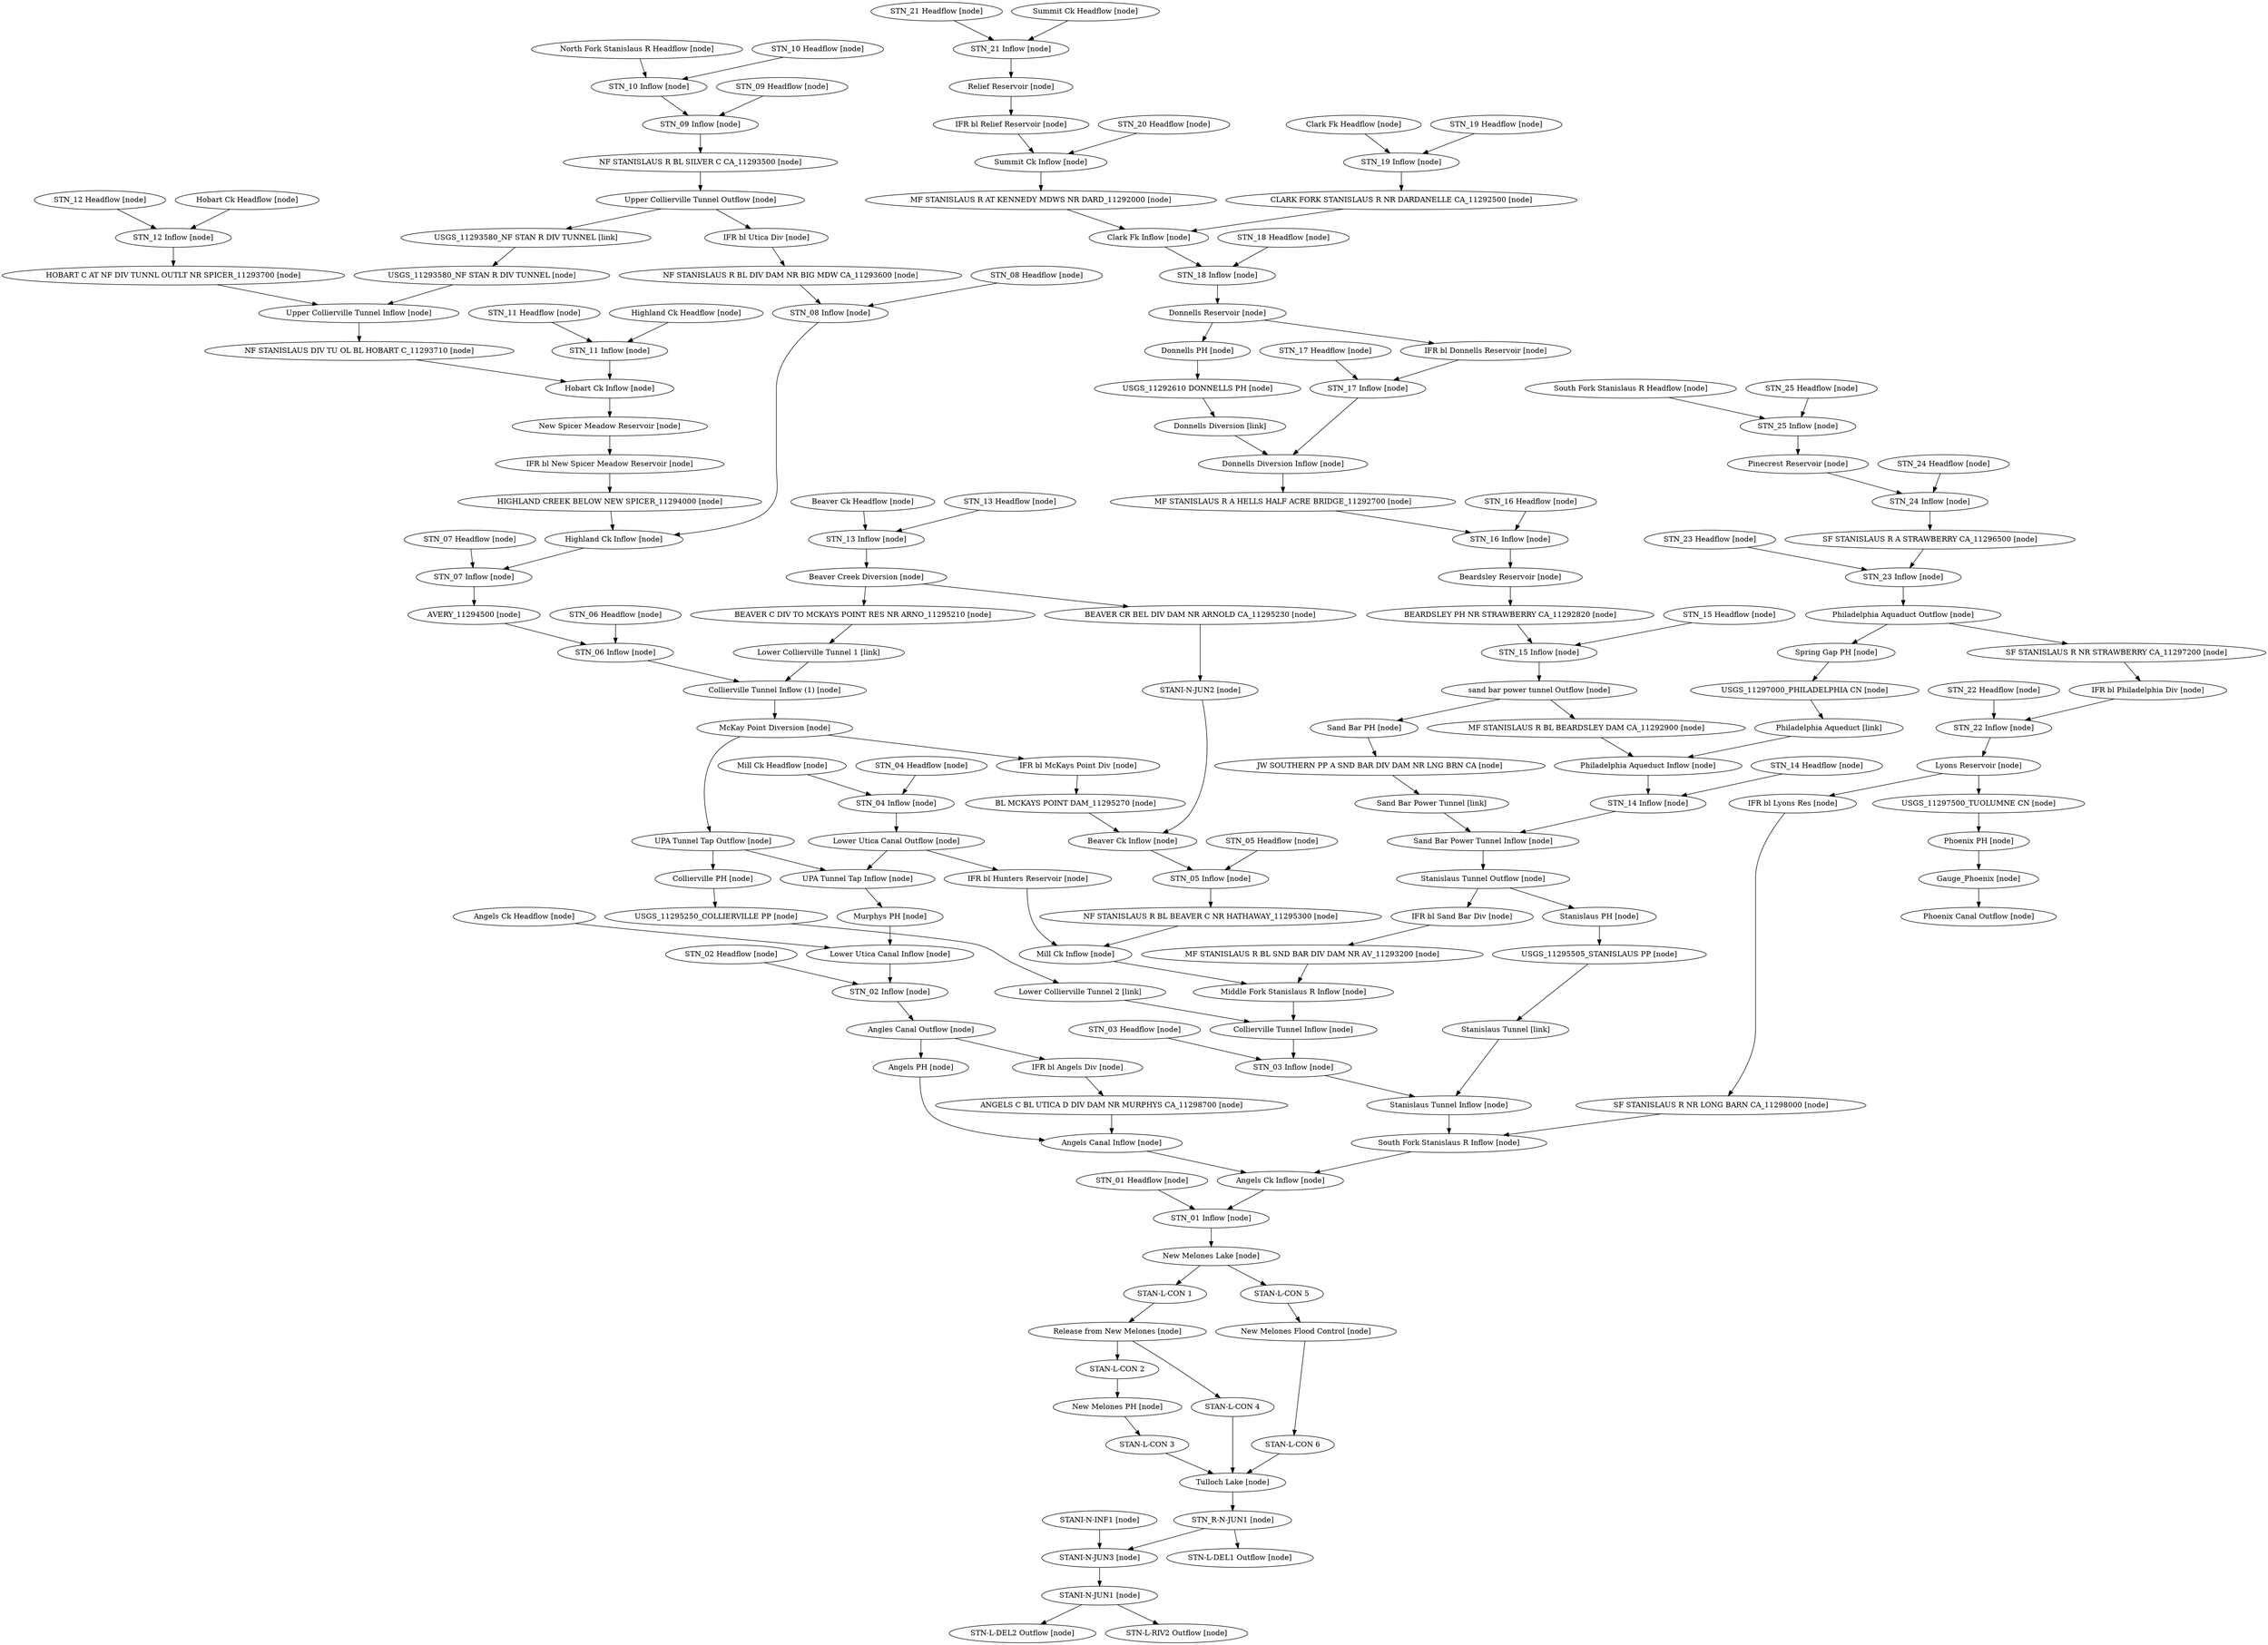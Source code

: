 // System
digraph {
	"Angels Canal Inflow [node]" -> "Angels Ck Inflow [node]"
	"STANI-N-JUN2 [node]" -> "Beaver Ck Inflow [node]"
	"Angles Canal Outflow [node]" -> "Angels PH [node]"
	"ANGELS C BL UTICA D DIV DAM NR MURPHYS CA_11298700 [node]" -> "Angels Canal Inflow [node]"
	"Angels Ck Headflow [node]" -> "Lower Utica Canal Inflow [node]"
	"Angels PH [node]" -> "Angels Canal Inflow [node]"
	"Angles Canal Outflow [node]" -> "IFR bl Angels Div [node]"
	"STN_16 Inflow [node]" -> "Beardsley Reservoir [node]"
	"Beaver Ck Headflow [node]" -> "STN_13 Inflow [node]"
	"Collierville Tunnel Inflow (1) [node]" -> "McKay Point Diversion [node]"
	"Beaver Creek Diversion [node]" -> "BEAVER CR BEL DIV DAM NR ARNOLD CA_11295230 [node]"
	"Clark Fk Headflow [node]" -> "STN_19 Inflow [node]"
	"Clark Fk Inflow [node]" -> "STN_18 Inflow [node]"
	"Collierville PH [node]" -> "USGS_11295250_COLLIERVILLE PP [node]"
	"STN_03 Inflow [node]" -> "Stanislaus Tunnel Inflow [node]"
	"STN_07 Inflow [node]" -> "AVERY_11294500 [node]"
	"Donnells Reservoir [node]" -> "Donnells PH [node]"
	"Donnells Diversion Inflow [node]" -> "MF STANISLAUS R A HELLS HALF ACRE BRIDGE_11292700 [node]"
	"Donnells PH [node]" -> "USGS_11292610 DONNELLS PH [node]"
	"Donnells Reservoir [node]" -> "IFR bl Donnells Reservoir [node]"
	"Highland Ck Headflow [node]" -> "STN_11 Inflow [node]"
	"NF STANISLAUS R BL DIV DAM NR BIG MDW CA_11293600 [node]" -> "STN_08 Inflow [node]"
	"Hobart Ck Headflow [node]" -> "STN_12 Inflow [node]"
	"Hobart Ck Inflow [node]" -> "New Spicer Meadow Reservoir [node]"
	"Phoenix PH [node]" -> "Gauge_Phoenix [node]"
	"IFR bl Angels Div [node]" -> "ANGELS C BL UTICA D DIV DAM NR MURPHYS CA_11298700 [node]"
	"IFR bl Donnells Reservoir [node]" -> "STN_17 Inflow [node]"
	"IFR bl Hunters Reservoir [node]" -> "Mill Ck Inflow [node]"
	"STN_22 Inflow [node]" -> "Lyons Reservoir [node]"
	"STN_06 Inflow [node]" -> "Collierville Tunnel Inflow (1) [node]"
	"IFR bl New Spicer Meadow Reservoir [node]" -> "HIGHLAND CREEK BELOW NEW SPICER_11294000 [node]"
	"Philadelphia Aquaduct Outflow [node]" -> "SF STANISLAUS R NR STRAWBERRY CA_11297200 [node]"
	"IFR bl Relief Reservoir [node]" -> "Summit Ck Inflow [node]"
	"STN_14 Inflow [node]" -> "Sand Bar Power Tunnel Inflow [node]"
	"Upper Collierville Tunnel Outflow [node]" -> "IFR bl Utica Div [node]"
	"Beaver Creek Diversion [node]" -> "BEAVER C DIV TO MCKAYS POINT RES NR ARNO_11295210 [node]"
	"McKay Point Diversion [node]" -> "UPA Tunnel Tap Outflow [node]"
	"Lower Utica Canal Outflow [node]" -> "UPA Tunnel Tap Inflow [node]"
	"Lower Utica Canal Inflow [node]" -> "STN_02 Inflow [node]"
	"Lower Utica Canal Outflow [node]" -> "IFR bl Hunters Reservoir [node]"
	"IFR bl Philadelphia Div [node]" -> "STN_22 Inflow [node]"
	"AVERY_11294500 [node]" -> "STN_06 Inflow [node]"
	"Summit Ck Inflow [node]" -> "MF STANISLAUS R AT KENNEDY MDWS NR DARD_11292000 [node]"
	"Collierville Tunnel Inflow [node]" -> "STN_03 Inflow [node]"
	"Mill Ck Headflow [node]" -> "STN_04 Inflow [node]"
	"IFR bl McKays Point Div [node]" -> "BL MCKAYS POINT DAM_11295270 [node]"
	"Murphys PH [node]" -> "Lower Utica Canal Inflow [node]"
	"New Spicer Meadow Reservoir [node]" -> "IFR bl New Spicer Meadow Reservoir [node]"
	"North Fork Stanislaus R Headflow [node]" -> "STN_10 Inflow [node]"
	"STN_23 Inflow [node]" -> "Philadelphia Aquaduct Outflow [node]"
	"Philadelphia Aquaduct Outflow [node]" -> "Spring Gap PH [node]"
	"STN_15 Inflow [node]" -> "sand bar power tunnel Outflow [node]"
	"Lyons Reservoir [node]" -> "USGS_11297500_TUOLUMNE CN [node]"
	"Pinecrest Reservoir [node]" -> "STN_24 Inflow [node]"
	"Relief Reservoir [node]" -> "IFR bl Relief Reservoir [node]"
	"Sand Bar PH [node]" -> "JW SOUTHERN PP A SND BAR DIV DAM NR LNG BRN CA [node]"
	"sand bar power tunnel Outflow [node]" -> "Sand Bar PH [node]"
	"MF STANISLAUS R BL BEARDSLEY DAM CA_11292900 [node]" -> "Philadelphia Aqueduct Inflow [node]"
	"BEARDSLEY PH NR STRAWBERRY CA_11292820 [node]" -> "STN_15 Inflow [node]"
	"USGS_11297500_TUOLUMNE CN [node]" -> "Phoenix PH [node]"
	"South Fork Stanislaus R Headflow [node]" -> "STN_25 Inflow [node]"
	"Angels Ck Inflow [node]" -> "STN_01 Inflow [node]"
	"Spring Gap PH [node]" -> "USGS_11297000_PHILADELPHIA CN [node]"
	"Stanislaus PH [node]" -> "USGS_11295505_STANISLAUS PP [node]"
	"Middle Fork Stanislaus R Inflow [node]" -> "Collierville Tunnel Inflow [node]"
	"Stanislaus Tunnel Outflow [node]" -> "Stanislaus PH [node]"
	"South Fork Stanislaus R Inflow [node]" -> "Angels Ck Inflow [node]"
	"Philadelphia Aqueduct Inflow [node]" -> "STN_14 Inflow [node]"
	"STN_01 Headflow [node]" -> "STN_01 Inflow [node]"
	"STN_02 Headflow [node]" -> "STN_02 Inflow [node]"
	"STN_02 Inflow [node]" -> "Angles Canal Outflow [node]"
	"STN_03 Headflow [node]" -> "STN_03 Inflow [node]"
	"Stanislaus Tunnel Inflow [node]" -> "South Fork Stanislaus R Inflow [node]"
	"STN_04 Headflow [node]" -> "STN_04 Inflow [node]"
	"STN_04 Inflow [node]" -> "Lower Utica Canal Outflow [node]"
	"STN_05 Headflow [node]" -> "STN_05 Inflow [node]"
	"McKay Point Diversion [node]" -> "IFR bl McKays Point Div [node]"
	"STN_06 Headflow [node]" -> "STN_06 Inflow [node]"
	"Highland Ck Inflow [node]" -> "STN_07 Inflow [node]"
	"STN_07 Headflow [node]" -> "STN_07 Inflow [node]"
	"STN_08 Inflow [node]" -> "Highland Ck Inflow [node]"
	"STN_08 Headflow [node]" -> "STN_08 Inflow [node]"
	"IFR bl Utica Div [node]" -> "NF STANISLAUS R BL DIV DAM NR BIG MDW CA_11293600 [node]"
	"STN_09 Headflow [node]" -> "STN_09 Inflow [node]"
	"STN_09 Inflow [node]" -> "NF STANISLAUS R BL SILVER C CA_11293500 [node]"
	"STN_10 Headflow [node]" -> "STN_10 Inflow [node]"
	"STN_10 Inflow [node]" -> "STN_09 Inflow [node]"
	"STN_11 Headflow [node]" -> "STN_11 Inflow [node]"
	"STN_11 Inflow [node]" -> "Hobart Ck Inflow [node]"
	"STN_12 Headflow [node]" -> "STN_12 Inflow [node]"
	"STN_12 Inflow [node]" -> "HOBART C AT NF DIV TUNNL OUTLT NR SPICER_11293700 [node]"
	"STN_13 Headflow [node]" -> "STN_13 Inflow [node]"
	"STN_13 Inflow [node]" -> "Beaver Creek Diversion [node]"
	"STN_14 Headflow [node]" -> "STN_14 Inflow [node]"
	"sand bar power tunnel Outflow [node]" -> "MF STANISLAUS R BL BEARDSLEY DAM CA_11292900 [node]"
	"STN_15 Headflow [node]" -> "STN_15 Inflow [node]"
	"Beardsley Reservoir [node]" -> "BEARDSLEY PH NR STRAWBERRY CA_11292820 [node]"
	"STN_16 Headflow [node]" -> "STN_16 Inflow [node]"
	"MF STANISLAUS R A HELLS HALF ACRE BRIDGE_11292700 [node]" -> "STN_16 Inflow [node]"
	"STN_17 Headflow [node]" -> "STN_17 Inflow [node]"
	"STN_17 Inflow [node]" -> "Donnells Diversion Inflow [node]"
	"STN_18 Headflow [node]" -> "STN_18 Inflow [node]"
	"STN_18 Inflow [node]" -> "Donnells Reservoir [node]"
	"STN_19 Headflow [node]" -> "STN_19 Inflow [node]"
	"STN_19 Inflow [node]" -> "CLARK FORK STANISLAUS R NR DARDANELLE CA_11292500 [node]"
	"STN_20 Headflow [node]" -> "Summit Ck Inflow [node]"
	"STN_21 Headflow [node]" -> "STN_21 Inflow [node]"
	"STN_21 Inflow [node]" -> "Relief Reservoir [node]"
	"STN_22 Headflow [node]" -> "STN_22 Inflow [node]"
	"SF STANISLAUS R NR STRAWBERRY CA_11297200 [node]" -> "IFR bl Philadelphia Div [node]"
	"STN_23 Headflow [node]" -> "STN_23 Inflow [node]"
	"SF STANISLAUS R A STRAWBERRY CA_11296500 [node]" -> "STN_23 Inflow [node]"
	"STN_24 Headflow [node]" -> "STN_24 Inflow [node]"
	"STN_24 Inflow [node]" -> "SF STANISLAUS R A STRAWBERRY CA_11296500 [node]"
	"STN_25 Headflow [node]" -> "STN_25 Inflow [node]"
	"STN_25 Inflow [node]" -> "Pinecrest Reservoir [node]"
	"Summit Ck Headflow [node]" -> "STN_21 Inflow [node]"
	"MF STANISLAUS R AT KENNEDY MDWS NR DARD_11292000 [node]" -> "Clark Fk Inflow [node]"
	"UPA Tunnel Tap Outflow [node]" -> "UPA Tunnel Tap Inflow [node]"
	"UPA Tunnel Tap Inflow [node]" -> "Murphys PH [node]"
	"UPA Tunnel Tap Outflow [node]" -> "Collierville PH [node]"
	"HOBART C AT NF DIV TUNNL OUTLT NR SPICER_11293700 [node]" -> "Upper Collierville Tunnel Inflow [node]"
	"NF STANISLAUS R BL SILVER C CA_11293500 [node]" -> "Upper Collierville Tunnel Outflow [node]"
	"CLARK FORK STANISLAUS R NR DARDANELLE CA_11292500 [node]" -> "Clark Fk Inflow [node]"
	"USGS_11292610 DONNELLS PH [node]" -> "Donnells Diversion [link]"
	"Donnells Diversion [link]" -> "Donnells Diversion Inflow [node]"
	"HIGHLAND CREEK BELOW NEW SPICER_11294000 [node]" -> "Highland Ck Inflow [node]"
	"Upper Collierville Tunnel Inflow [node]" -> "NF STANISLAUS DIV TU OL BL HOBART C_11293710 [node]"
	"NF STANISLAUS DIV TU OL BL HOBART C_11293710 [node]" -> "Hobart Ck Inflow [node]"
	"BEAVER C DIV TO MCKAYS POINT RES NR ARNO_11295210 [node]" -> "Lower Collierville Tunnel 1 [link]"
	"Lower Collierville Tunnel 1 [link]" -> "Collierville Tunnel Inflow (1) [node]"
	"USGS_11295250_COLLIERVILLE PP [node]" -> "Lower Collierville Tunnel 2 [link]"
	"Lower Collierville Tunnel 2 [link]" -> "Collierville Tunnel Inflow [node]"
	"Sand Bar Power Tunnel Inflow [node]" -> "Stanislaus Tunnel Outflow [node]"
	"Stanislaus Tunnel Outflow [node]" -> "IFR bl Sand Bar Div [node]"
	"IFR bl Sand Bar Div [node]" -> "MF STANISLAUS R BL SND BAR DIV DAM NR AV_11293200 [node]"
	"MF STANISLAUS R BL SND BAR DIV DAM NR AV_11293200 [node]" -> "Middle Fork Stanislaus R Inflow [node]"
	"BL MCKAYS POINT DAM_11295270 [node]" -> "Beaver Ck Inflow [node]"
	"Beaver Ck Inflow [node]" -> "STN_05 Inflow [node]"
	"STN_05 Inflow [node]" -> "NF STANISLAUS R BL BEAVER C NR HATHAWAY_11295300 [node]"
	"NF STANISLAUS R BL BEAVER C NR HATHAWAY_11295300 [node]" -> "Mill Ck Inflow [node]"
	"Mill Ck Inflow [node]" -> "Middle Fork Stanislaus R Inflow [node]"
	"USGS_11297000_PHILADELPHIA CN [node]" -> "Philadelphia Aqueduct [link]"
	"Philadelphia Aqueduct [link]" -> "Philadelphia Aqueduct Inflow [node]"
	"Gauge_Phoenix [node]" -> "Phoenix Canal Outflow [node]"
	"JW SOUTHERN PP A SND BAR DIV DAM NR LNG BRN CA [node]" -> "Sand Bar Power Tunnel [link]"
	"Sand Bar Power Tunnel [link]" -> "Sand Bar Power Tunnel Inflow [node]"
	"Lyons Reservoir [node]" -> "IFR bl Lyons Res [node]"
	"IFR bl Lyons Res [node]" -> "SF STANISLAUS R NR LONG BARN CA_11298000 [node]"
	"SF STANISLAUS R NR LONG BARN CA_11298000 [node]" -> "South Fork Stanislaus R Inflow [node]"
	"STANI-N-JUN1 [node]" -> "STN-L-DEL2 Outflow [node]"
	"BEAVER CR BEL DIV DAM NR ARNOLD CA_11295230 [node]" -> "STANI-N-JUN2 [node]"
	"STN_R-N-JUN1 [node]" -> "STANI-N-JUN3 [node]"
	"STANI-N-JUN3 [node]" -> "STANI-N-JUN1 [node]"
	"STANI-N-JUN1 [node]" -> "STN-L-RIV2 Outflow [node]"
	"STANI-N-INF1 [node]" -> "STANI-N-JUN3 [node]"
	"USGS_11295505_STANISLAUS PP [node]" -> "Stanislaus Tunnel [link]"
	"Stanislaus Tunnel [link]" -> "Stanislaus Tunnel Inflow [node]"
	"New Melones Lake [node]" -> "STAN-L-CON 1"
	"STAN-L-CON 1" -> "Release from New Melones [node]"
	"Release from New Melones [node]" -> "STAN-L-CON 2"
	"STAN-L-CON 2" -> "New Melones PH [node]"
	"New Melones PH [node]" -> "STAN-L-CON 3"
	"STAN-L-CON 3" -> "Tulloch Lake [node]"
	"Release from New Melones [node]" -> "STAN-L-CON 4"
	"STAN-L-CON 4" -> "Tulloch Lake [node]"
	"New Melones Lake [node]" -> "STAN-L-CON 5"
	"STAN-L-CON 5" -> "New Melones Flood Control [node]"
	"New Melones Flood Control [node]" -> "STAN-L-CON 6"
	"STAN-L-CON 6" -> "Tulloch Lake [node]"
	"STN_R-N-JUN1 [node]" -> "STN-L-DEL1 Outflow [node]"
	"STN_01 Inflow [node]" -> "New Melones Lake [node]"
	"Tulloch Lake [node]" -> "STN_R-N-JUN1 [node]"
	"USGS_11293580_NF STAN R DIV TUNNEL [node]" -> "Upper Collierville Tunnel Inflow [node]"
	"Upper Collierville Tunnel Outflow [node]" -> "USGS_11293580_NF STAN R DIV TUNNEL [link]"
	"USGS_11293580_NF STAN R DIV TUNNEL [link]" -> "USGS_11293580_NF STAN R DIV TUNNEL [node]"
}
